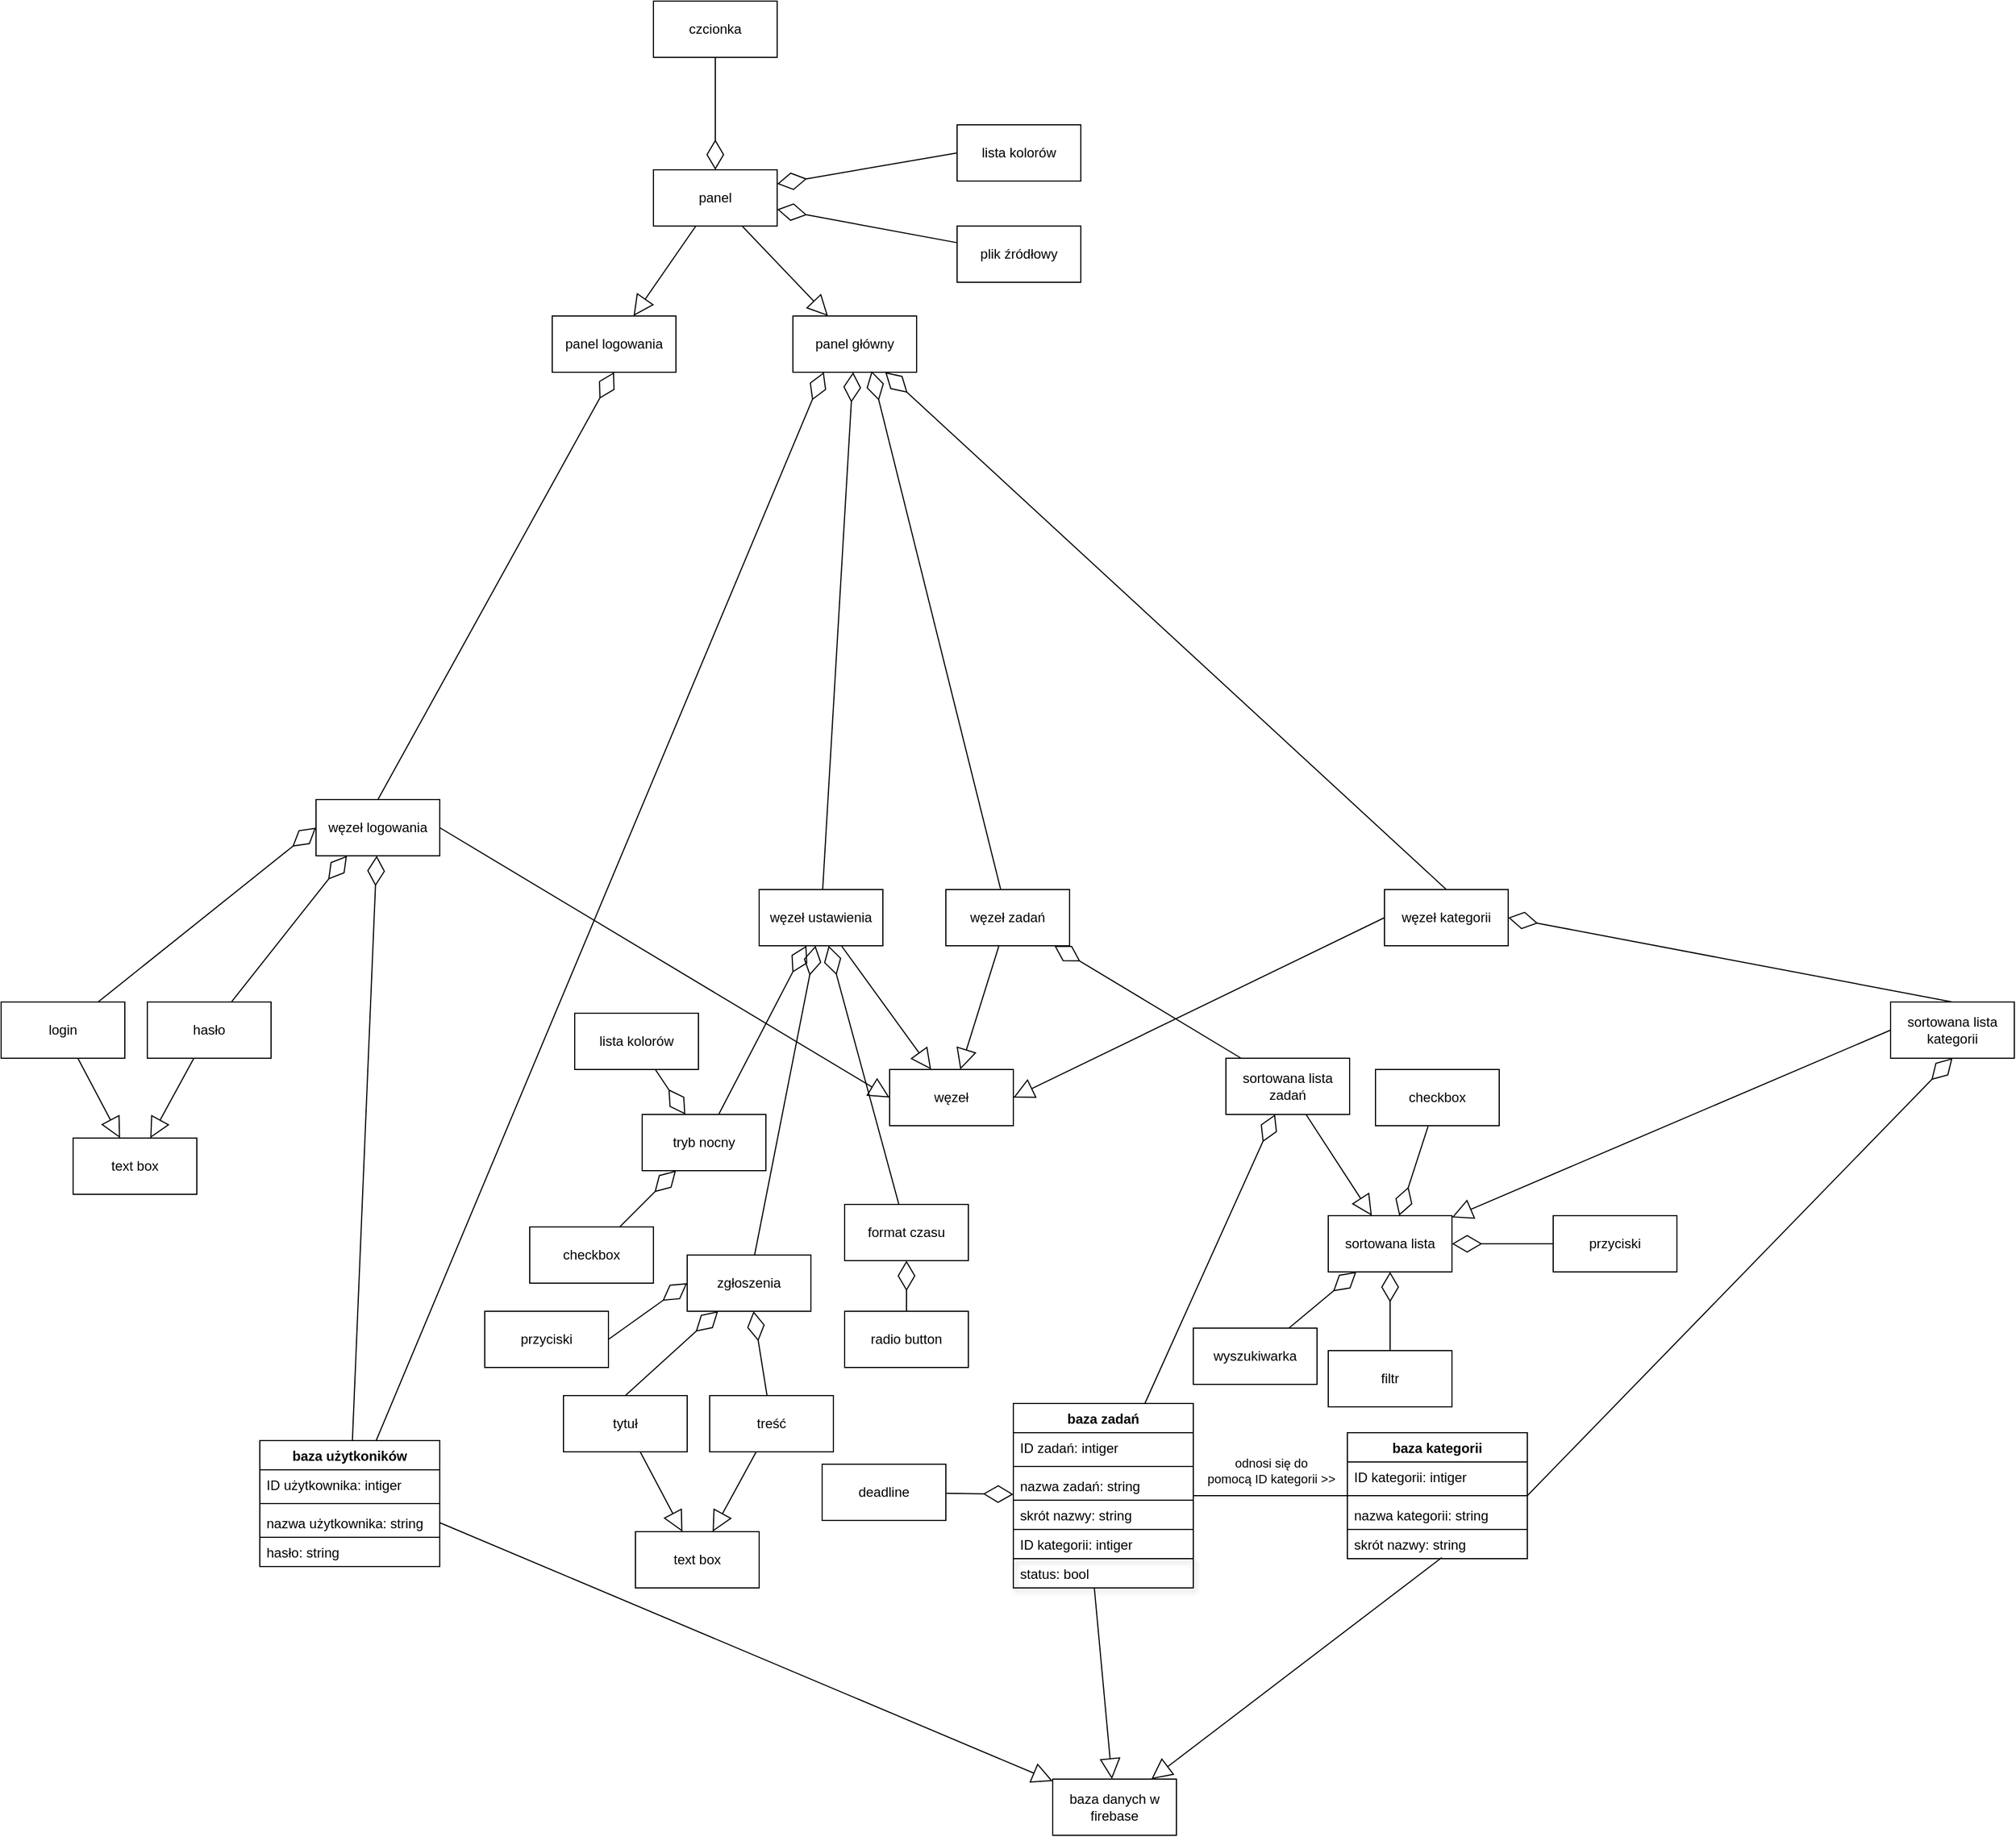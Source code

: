 <mxfile version="24.1.0" type="github">
  <diagram name="Strona-1" id="91CV94bHE18N9bor837x">
    <mxGraphModel dx="2501" dy="1915" grid="1" gridSize="10" guides="1" tooltips="1" connect="1" arrows="1" fold="1" page="1" pageScale="1" pageWidth="827" pageHeight="1169" math="0" shadow="0">
      <root>
        <mxCell id="0" />
        <mxCell id="1" parent="0" />
        <mxCell id="mU1lm-ajrZcSPC9ihISV-1" value="panel logowania" style="html=1;whiteSpace=wrap;" vertex="1" parent="1">
          <mxGeometry x="-240" y="-300" width="110" height="50" as="geometry" />
        </mxCell>
        <mxCell id="mU1lm-ajrZcSPC9ihISV-3" value="panel główny" style="html=1;whiteSpace=wrap;" vertex="1" parent="1">
          <mxGeometry x="-26" y="-300" width="110" height="50" as="geometry" />
        </mxCell>
        <mxCell id="mU1lm-ajrZcSPC9ihISV-4" value="panel" style="html=1;whiteSpace=wrap;" vertex="1" parent="1">
          <mxGeometry x="-150" y="-430" width="110" height="50" as="geometry" />
        </mxCell>
        <mxCell id="mU1lm-ajrZcSPC9ihISV-5" value="" style="endArrow=block;endSize=16;endFill=0;html=1;rounded=0;" edge="1" parent="1" source="mU1lm-ajrZcSPC9ihISV-4" target="mU1lm-ajrZcSPC9ihISV-1">
          <mxGeometry width="160" relative="1" as="geometry">
            <mxPoint x="-200" y="-160" as="sourcePoint" />
            <mxPoint x="-40" y="-160" as="targetPoint" />
          </mxGeometry>
        </mxCell>
        <mxCell id="mU1lm-ajrZcSPC9ihISV-6" value="" style="endArrow=block;endSize=16;endFill=0;html=1;rounded=0;" edge="1" parent="1" source="mU1lm-ajrZcSPC9ihISV-4" target="mU1lm-ajrZcSPC9ihISV-3">
          <mxGeometry width="160" relative="1" as="geometry">
            <mxPoint x="-14" y="-315" as="sourcePoint" />
            <mxPoint x="-70" y="-235" as="targetPoint" />
          </mxGeometry>
        </mxCell>
        <mxCell id="mU1lm-ajrZcSPC9ihISV-7" value="baza danych w firebase" style="html=1;whiteSpace=wrap;" vertex="1" parent="1">
          <mxGeometry x="205" y="1001" width="110" height="50" as="geometry" />
        </mxCell>
        <mxCell id="mU1lm-ajrZcSPC9ihISV-9" value="deadline" style="html=1;whiteSpace=wrap;" vertex="1" parent="1">
          <mxGeometry y="721" width="110" height="50" as="geometry" />
        </mxCell>
        <mxCell id="mU1lm-ajrZcSPC9ihISV-12" value="baza kategorii" style="swimlane;fontStyle=1;align=center;verticalAlign=top;childLayout=stackLayout;horizontal=1;startSize=26;horizontalStack=0;resizeParent=1;resizeParentMax=0;resizeLast=0;collapsible=1;marginBottom=0;whiteSpace=wrap;html=1;" vertex="1" parent="1">
          <mxGeometry x="467" y="693" width="160" height="112" as="geometry" />
        </mxCell>
        <mxCell id="mU1lm-ajrZcSPC9ihISV-13" value="ID kategorii: intiger" style="text;strokeColor=none;fillColor=none;align=left;verticalAlign=top;spacingLeft=4;spacingRight=4;overflow=hidden;rotatable=0;points=[[0,0.5],[1,0.5]];portConstraint=eastwest;whiteSpace=wrap;html=1;" vertex="1" parent="mU1lm-ajrZcSPC9ihISV-12">
          <mxGeometry y="26" width="160" height="26" as="geometry" />
        </mxCell>
        <mxCell id="mU1lm-ajrZcSPC9ihISV-14" value="" style="line;strokeWidth=1;fillColor=none;align=left;verticalAlign=middle;spacingTop=-1;spacingLeft=3;spacingRight=3;rotatable=0;labelPosition=right;points=[];portConstraint=eastwest;strokeColor=inherit;" vertex="1" parent="mU1lm-ajrZcSPC9ihISV-12">
          <mxGeometry y="52" width="160" height="8" as="geometry" />
        </mxCell>
        <mxCell id="mU1lm-ajrZcSPC9ihISV-15" value="&lt;div&gt;nazwa kategorii: string&lt;/div&gt;" style="text;strokeColor=none;fillColor=none;align=left;verticalAlign=top;spacingLeft=4;spacingRight=4;overflow=hidden;rotatable=0;points=[[0,0.5],[1,0.5]];portConstraint=eastwest;whiteSpace=wrap;html=1;" vertex="1" parent="mU1lm-ajrZcSPC9ihISV-12">
          <mxGeometry y="60" width="160" height="26" as="geometry" />
        </mxCell>
        <mxCell id="mU1lm-ajrZcSPC9ihISV-17" value="&lt;div&gt;skrót nazwy: string&lt;/div&gt;" style="text;strokeColor=#000000;fillColor=none;align=left;verticalAlign=top;spacingLeft=4;spacingRight=4;overflow=hidden;rotatable=0;points=[[0,0.5],[1,0.5]];portConstraint=eastwest;whiteSpace=wrap;html=1;" vertex="1" parent="mU1lm-ajrZcSPC9ihISV-12">
          <mxGeometry y="86" width="160" height="26" as="geometry" />
        </mxCell>
        <mxCell id="mU1lm-ajrZcSPC9ihISV-19" value="baza zadań" style="swimlane;fontStyle=1;align=center;verticalAlign=top;childLayout=stackLayout;horizontal=1;startSize=26;horizontalStack=0;resizeParent=1;resizeParentMax=0;resizeLast=0;collapsible=1;marginBottom=0;whiteSpace=wrap;html=1;" vertex="1" parent="1">
          <mxGeometry x="170" y="667" width="160" height="164" as="geometry" />
        </mxCell>
        <mxCell id="mU1lm-ajrZcSPC9ihISV-20" value="ID zadań: intiger" style="text;strokeColor=none;fillColor=none;align=left;verticalAlign=top;spacingLeft=4;spacingRight=4;overflow=hidden;rotatable=0;points=[[0,0.5],[1,0.5]];portConstraint=eastwest;whiteSpace=wrap;html=1;" vertex="1" parent="mU1lm-ajrZcSPC9ihISV-19">
          <mxGeometry y="26" width="160" height="26" as="geometry" />
        </mxCell>
        <mxCell id="mU1lm-ajrZcSPC9ihISV-21" value="" style="line;strokeWidth=1;fillColor=none;align=left;verticalAlign=middle;spacingTop=-1;spacingLeft=3;spacingRight=3;rotatable=0;labelPosition=right;points=[];portConstraint=eastwest;strokeColor=inherit;" vertex="1" parent="mU1lm-ajrZcSPC9ihISV-19">
          <mxGeometry y="52" width="160" height="8" as="geometry" />
        </mxCell>
        <mxCell id="mU1lm-ajrZcSPC9ihISV-22" value="&lt;div&gt;nazwa zadań: string&lt;/div&gt;" style="text;strokeColor=none;fillColor=none;align=left;verticalAlign=top;spacingLeft=4;spacingRight=4;overflow=hidden;rotatable=0;points=[[0,0.5],[1,0.5]];portConstraint=eastwest;whiteSpace=wrap;html=1;" vertex="1" parent="mU1lm-ajrZcSPC9ihISV-19">
          <mxGeometry y="60" width="160" height="26" as="geometry" />
        </mxCell>
        <mxCell id="mU1lm-ajrZcSPC9ihISV-23" value="&lt;div&gt;skrót nazwy: string&lt;/div&gt;" style="text;strokeColor=#000000;fillColor=none;align=left;verticalAlign=top;spacingLeft=4;spacingRight=4;overflow=hidden;rotatable=0;points=[[0,0.5],[1,0.5]];portConstraint=eastwest;whiteSpace=wrap;html=1;" vertex="1" parent="mU1lm-ajrZcSPC9ihISV-19">
          <mxGeometry y="86" width="160" height="26" as="geometry" />
        </mxCell>
        <mxCell id="mU1lm-ajrZcSPC9ihISV-98" value="ID kategorii: intiger" style="text;strokeColor=#000000;fillColor=none;align=left;verticalAlign=top;spacingLeft=4;spacingRight=4;overflow=hidden;rotatable=0;points=[[0,0.5],[1,0.5]];portConstraint=eastwest;whiteSpace=wrap;html=1;" vertex="1" parent="mU1lm-ajrZcSPC9ihISV-19">
          <mxGeometry y="112" width="160" height="26" as="geometry" />
        </mxCell>
        <mxCell id="mU1lm-ajrZcSPC9ihISV-24" value="status: bool" style="text;strokeColor=#000000;fillColor=none;align=left;verticalAlign=top;spacingLeft=4;spacingRight=4;overflow=hidden;rotatable=0;points=[[0,0.5],[1,0.5]];portConstraint=eastwest;whiteSpace=wrap;html=1;shadow=1;" vertex="1" parent="mU1lm-ajrZcSPC9ihISV-19">
          <mxGeometry y="138" width="160" height="26" as="geometry" />
        </mxCell>
        <mxCell id="mU1lm-ajrZcSPC9ihISV-25" value="baza użytkoników" style="swimlane;fontStyle=1;align=center;verticalAlign=top;childLayout=stackLayout;horizontal=1;startSize=26;horizontalStack=0;resizeParent=1;resizeParentMax=0;resizeLast=0;collapsible=1;marginBottom=0;whiteSpace=wrap;html=1;" vertex="1" parent="1">
          <mxGeometry x="-500" y="700" width="160" height="112" as="geometry" />
        </mxCell>
        <mxCell id="mU1lm-ajrZcSPC9ihISV-26" value="ID użytkownika: intiger" style="text;strokeColor=none;fillColor=none;align=left;verticalAlign=top;spacingLeft=4;spacingRight=4;overflow=hidden;rotatable=0;points=[[0,0.5],[1,0.5]];portConstraint=eastwest;whiteSpace=wrap;html=1;" vertex="1" parent="mU1lm-ajrZcSPC9ihISV-25">
          <mxGeometry y="26" width="160" height="26" as="geometry" />
        </mxCell>
        <mxCell id="mU1lm-ajrZcSPC9ihISV-27" value="" style="line;strokeWidth=1;fillColor=none;align=left;verticalAlign=middle;spacingTop=-1;spacingLeft=3;spacingRight=3;rotatable=0;labelPosition=right;points=[];portConstraint=eastwest;strokeColor=inherit;" vertex="1" parent="mU1lm-ajrZcSPC9ihISV-25">
          <mxGeometry y="52" width="160" height="8" as="geometry" />
        </mxCell>
        <mxCell id="mU1lm-ajrZcSPC9ihISV-28" value="&lt;div&gt;nazwa użytkownika: string&lt;/div&gt;" style="text;strokeColor=none;fillColor=none;align=left;verticalAlign=top;spacingLeft=4;spacingRight=4;overflow=hidden;rotatable=0;points=[[0,0.5],[1,0.5]];portConstraint=eastwest;whiteSpace=wrap;html=1;" vertex="1" parent="mU1lm-ajrZcSPC9ihISV-25">
          <mxGeometry y="60" width="160" height="26" as="geometry" />
        </mxCell>
        <mxCell id="mU1lm-ajrZcSPC9ihISV-29" value="&lt;div&gt;hasło: string&lt;/div&gt;" style="text;strokeColor=#000000;fillColor=none;align=left;verticalAlign=top;spacingLeft=4;spacingRight=4;overflow=hidden;rotatable=0;points=[[0,0.5],[1,0.5]];portConstraint=eastwest;whiteSpace=wrap;html=1;" vertex="1" parent="mU1lm-ajrZcSPC9ihISV-25">
          <mxGeometry y="86" width="160" height="26" as="geometry" />
        </mxCell>
        <mxCell id="mU1lm-ajrZcSPC9ihISV-31" value="" style="endArrow=block;endSize=16;endFill=0;html=1;rounded=0;exitX=1;exitY=0.5;exitDx=0;exitDy=0;" edge="1" parent="1" source="mU1lm-ajrZcSPC9ihISV-28" target="mU1lm-ajrZcSPC9ihISV-7">
          <mxGeometry width="160" relative="1" as="geometry">
            <mxPoint x="103" y="901" as="sourcePoint" />
            <mxPoint x="47" y="981" as="targetPoint" />
          </mxGeometry>
        </mxCell>
        <mxCell id="mU1lm-ajrZcSPC9ihISV-33" value="" style="endArrow=block;endSize=16;endFill=0;html=1;rounded=0;exitX=0.525;exitY=0.962;exitDx=0;exitDy=0;exitPerimeter=0;" edge="1" parent="1" source="mU1lm-ajrZcSPC9ihISV-17" target="mU1lm-ajrZcSPC9ihISV-7">
          <mxGeometry width="160" relative="1" as="geometry">
            <mxPoint x="396" y="951" as="sourcePoint" />
            <mxPoint x="340" y="1031" as="targetPoint" />
          </mxGeometry>
        </mxCell>
        <mxCell id="mU1lm-ajrZcSPC9ihISV-41" value="" style="endArrow=none;html=1;edgeStyle=orthogonalEdgeStyle;rounded=0;" edge="1" parent="1" source="mU1lm-ajrZcSPC9ihISV-19" target="mU1lm-ajrZcSPC9ihISV-12">
          <mxGeometry relative="1" as="geometry">
            <mxPoint x="350" y="614" as="sourcePoint" />
            <mxPoint x="510" y="614" as="targetPoint" />
          </mxGeometry>
        </mxCell>
        <mxCell id="mU1lm-ajrZcSPC9ihISV-45" value="odnosi się do &lt;br&gt;pomocą&amp;nbsp;ID kategorii &amp;gt;&amp;gt;" style="edgeLabel;html=1;align=center;verticalAlign=middle;resizable=0;points=[];" vertex="1" connectable="0" parent="mU1lm-ajrZcSPC9ihISV-41">
          <mxGeometry x="0.001" y="4" relative="1" as="geometry">
            <mxPoint y="-18" as="offset" />
          </mxGeometry>
        </mxCell>
        <mxCell id="mU1lm-ajrZcSPC9ihISV-46" value="" style="endArrow=block;endSize=16;endFill=0;html=1;rounded=0;exitX=0.45;exitY=1;exitDx=0;exitDy=0;exitPerimeter=0;" edge="1" parent="1" source="mU1lm-ajrZcSPC9ihISV-24" target="mU1lm-ajrZcSPC9ihISV-7">
          <mxGeometry width="160" relative="1" as="geometry">
            <mxPoint x="499" y="815" as="sourcePoint" />
            <mxPoint x="296" y="1011" as="targetPoint" />
          </mxGeometry>
        </mxCell>
        <mxCell id="mU1lm-ajrZcSPC9ihISV-47" value="" style="endArrow=diamondThin;endFill=0;endSize=24;html=1;rounded=0;" edge="1" parent="1" source="mU1lm-ajrZcSPC9ihISV-9" target="mU1lm-ajrZcSPC9ihISV-19">
          <mxGeometry width="160" relative="1" as="geometry">
            <mxPoint x="230" y="581" as="sourcePoint" />
            <mxPoint x="390" y="581" as="targetPoint" />
          </mxGeometry>
        </mxCell>
        <mxCell id="mU1lm-ajrZcSPC9ihISV-48" value="" style="endArrow=diamondThin;endFill=0;endSize=24;html=1;rounded=0;" edge="1" parent="1" source="mU1lm-ajrZcSPC9ihISV-25" target="mU1lm-ajrZcSPC9ihISV-137">
          <mxGeometry width="160" relative="1" as="geometry">
            <mxPoint x="60" y="519" as="sourcePoint" />
            <mxPoint x="120" y="510" as="targetPoint" />
          </mxGeometry>
        </mxCell>
        <mxCell id="mU1lm-ajrZcSPC9ihISV-49" value="lista kolorów" style="html=1;whiteSpace=wrap;" vertex="1" parent="1">
          <mxGeometry x="120" y="-470" width="110" height="50" as="geometry" />
        </mxCell>
        <mxCell id="mU1lm-ajrZcSPC9ihISV-51" value="" style="endArrow=diamondThin;endFill=0;endSize=24;html=1;rounded=0;exitX=0;exitY=0.5;exitDx=0;exitDy=0;entryX=1;entryY=0.25;entryDx=0;entryDy=0;" edge="1" parent="1" source="mU1lm-ajrZcSPC9ihISV-49" target="mU1lm-ajrZcSPC9ihISV-4">
          <mxGeometry width="160" relative="1" as="geometry">
            <mxPoint x="152" y="-380" as="sourcePoint" />
            <mxPoint x="212" y="-389" as="targetPoint" />
          </mxGeometry>
        </mxCell>
        <mxCell id="mU1lm-ajrZcSPC9ihISV-52" value="" style="endArrow=diamondThin;endFill=0;endSize=24;html=1;rounded=0;entryX=0.25;entryY=1;entryDx=0;entryDy=0;" edge="1" parent="1" source="mU1lm-ajrZcSPC9ihISV-25" target="mU1lm-ajrZcSPC9ihISV-3">
          <mxGeometry width="160" relative="1" as="geometry">
            <mxPoint x="70" y="741" as="sourcePoint" />
            <mxPoint x="284" y="300" as="targetPoint" />
          </mxGeometry>
        </mxCell>
        <mxCell id="mU1lm-ajrZcSPC9ihISV-53" value="" style="endArrow=diamondThin;endFill=0;endSize=24;html=1;rounded=0;" edge="1" parent="1" source="mU1lm-ajrZcSPC9ihISV-19" target="mU1lm-ajrZcSPC9ihISV-60">
          <mxGeometry width="160" relative="1" as="geometry">
            <mxPoint x="-40" y="731" as="sourcePoint" />
            <mxPoint x="355" y="290" as="targetPoint" />
          </mxGeometry>
        </mxCell>
        <mxCell id="mU1lm-ajrZcSPC9ihISV-54" value="" style="endArrow=diamondThin;endFill=0;endSize=24;html=1;rounded=0;entryX=0.5;entryY=1;entryDx=0;entryDy=0;exitX=1;exitY=0.5;exitDx=0;exitDy=0;" edge="1" parent="1" source="mU1lm-ajrZcSPC9ihISV-12" target="mU1lm-ajrZcSPC9ihISV-61">
          <mxGeometry width="160" relative="1" as="geometry">
            <mxPoint x="-30" y="741" as="sourcePoint" />
            <mxPoint x="365" y="300" as="targetPoint" />
          </mxGeometry>
        </mxCell>
        <mxCell id="mU1lm-ajrZcSPC9ihISV-55" value="plik źródłowy" style="html=1;whiteSpace=wrap;" vertex="1" parent="1">
          <mxGeometry x="120" y="-380" width="110" height="50" as="geometry" />
        </mxCell>
        <mxCell id="mU1lm-ajrZcSPC9ihISV-56" value="" style="endArrow=diamondThin;endFill=0;endSize=24;html=1;rounded=0;" edge="1" parent="1" source="mU1lm-ajrZcSPC9ihISV-55" target="mU1lm-ajrZcSPC9ihISV-4">
          <mxGeometry width="160" relative="1" as="geometry">
            <mxPoint x="372.5" y="150" as="sourcePoint" />
            <mxPoint x="221.5" y="-263" as="targetPoint" />
          </mxGeometry>
        </mxCell>
        <mxCell id="mU1lm-ajrZcSPC9ihISV-57" value="sortowana lista" style="html=1;whiteSpace=wrap;" vertex="1" parent="1">
          <mxGeometry x="450" y="500" width="110" height="50" as="geometry" />
        </mxCell>
        <mxCell id="mU1lm-ajrZcSPC9ihISV-60" value="sortowana lista zadań" style="html=1;whiteSpace=wrap;" vertex="1" parent="1">
          <mxGeometry x="359" y="360" width="110" height="50" as="geometry" />
        </mxCell>
        <mxCell id="mU1lm-ajrZcSPC9ihISV-61" value="sortowana lista kategorii" style="html=1;whiteSpace=wrap;" vertex="1" parent="1">
          <mxGeometry x="950" y="310" width="110" height="50" as="geometry" />
        </mxCell>
        <mxCell id="mU1lm-ajrZcSPC9ihISV-62" value="filtr" style="html=1;whiteSpace=wrap;" vertex="1" parent="1">
          <mxGeometry x="450" y="620" width="110" height="50" as="geometry" />
        </mxCell>
        <mxCell id="mU1lm-ajrZcSPC9ihISV-63" value="" style="endArrow=diamondThin;endFill=0;endSize=24;html=1;rounded=0;" edge="1" parent="1" source="mU1lm-ajrZcSPC9ihISV-62" target="mU1lm-ajrZcSPC9ihISV-57">
          <mxGeometry width="160" relative="1" as="geometry">
            <mxPoint x="617" y="703" as="sourcePoint" />
            <mxPoint x="640" y="500" as="targetPoint" />
          </mxGeometry>
        </mxCell>
        <mxCell id="mU1lm-ajrZcSPC9ihISV-65" value="" style="endArrow=block;endSize=16;endFill=0;html=1;rounded=0;exitX=0;exitY=0.5;exitDx=0;exitDy=0;" edge="1" parent="1" source="mU1lm-ajrZcSPC9ihISV-61" target="mU1lm-ajrZcSPC9ihISV-57">
          <mxGeometry width="160" relative="1" as="geometry">
            <mxPoint x="950" y="356" as="sourcePoint" />
            <mxPoint x="650" y="606" as="targetPoint" />
          </mxGeometry>
        </mxCell>
        <mxCell id="mU1lm-ajrZcSPC9ihISV-66" value="" style="endArrow=block;endSize=16;endFill=0;html=1;rounded=0;" edge="1" parent="1" source="mU1lm-ajrZcSPC9ihISV-60" target="mU1lm-ajrZcSPC9ihISV-57">
          <mxGeometry width="160" relative="1" as="geometry">
            <mxPoint x="597" y="330" as="sourcePoint" />
            <mxPoint x="497" y="400" as="targetPoint" />
          </mxGeometry>
        </mxCell>
        <mxCell id="mU1lm-ajrZcSPC9ihISV-74" value="węzeł" style="html=1;whiteSpace=wrap;" vertex="1" parent="1">
          <mxGeometry x="60" y="370" width="110" height="50" as="geometry" />
        </mxCell>
        <mxCell id="mU1lm-ajrZcSPC9ihISV-75" value="węzeł ustawienia" style="html=1;whiteSpace=wrap;" vertex="1" parent="1">
          <mxGeometry x="-56" y="210" width="110" height="50" as="geometry" />
        </mxCell>
        <mxCell id="mU1lm-ajrZcSPC9ihISV-76" value="węzeł zadań" style="html=1;whiteSpace=wrap;" vertex="1" parent="1">
          <mxGeometry x="110" y="210" width="110" height="50" as="geometry" />
        </mxCell>
        <mxCell id="mU1lm-ajrZcSPC9ihISV-77" value="węzeł kategorii" style="html=1;whiteSpace=wrap;" vertex="1" parent="1">
          <mxGeometry x="500" y="210" width="110" height="50" as="geometry" />
        </mxCell>
        <mxCell id="mU1lm-ajrZcSPC9ihISV-79" value="" style="endArrow=block;endSize=16;endFill=0;html=1;rounded=0;" edge="1" parent="1" source="mU1lm-ajrZcSPC9ihISV-75" target="mU1lm-ajrZcSPC9ihISV-74">
          <mxGeometry width="160" relative="1" as="geometry">
            <mxPoint x="170" y="340" as="sourcePoint" />
            <mxPoint x="229" y="430" as="targetPoint" />
          </mxGeometry>
        </mxCell>
        <mxCell id="mU1lm-ajrZcSPC9ihISV-80" value="" style="endArrow=block;endSize=16;endFill=0;html=1;rounded=0;" edge="1" parent="1" source="mU1lm-ajrZcSPC9ihISV-76" target="mU1lm-ajrZcSPC9ihISV-74">
          <mxGeometry width="160" relative="1" as="geometry">
            <mxPoint x="170" y="300" as="sourcePoint" />
            <mxPoint x="250" y="410" as="targetPoint" />
          </mxGeometry>
        </mxCell>
        <mxCell id="mU1lm-ajrZcSPC9ihISV-81" value="" style="endArrow=block;endSize=16;endFill=0;html=1;rounded=0;entryX=1;entryY=0.5;entryDx=0;entryDy=0;exitX=0;exitY=0.5;exitDx=0;exitDy=0;" edge="1" parent="1" source="mU1lm-ajrZcSPC9ihISV-77" target="mU1lm-ajrZcSPC9ihISV-74">
          <mxGeometry width="160" relative="1" as="geometry">
            <mxPoint x="226" y="300" as="sourcePoint" />
            <mxPoint x="220" y="420" as="targetPoint" />
          </mxGeometry>
        </mxCell>
        <mxCell id="mU1lm-ajrZcSPC9ihISV-82" value="" style="endArrow=diamondThin;endFill=0;endSize=24;html=1;rounded=0;" edge="1" parent="1" source="mU1lm-ajrZcSPC9ihISV-60" target="mU1lm-ajrZcSPC9ihISV-76">
          <mxGeometry width="160" relative="1" as="geometry">
            <mxPoint x="299" y="690" as="sourcePoint" />
            <mxPoint x="413" y="420" as="targetPoint" />
          </mxGeometry>
        </mxCell>
        <mxCell id="mU1lm-ajrZcSPC9ihISV-83" value="" style="endArrow=diamondThin;endFill=0;endSize=24;html=1;rounded=0;entryX=1;entryY=0.5;entryDx=0;entryDy=0;exitX=0.5;exitY=0;exitDx=0;exitDy=0;" edge="1" parent="1" source="mU1lm-ajrZcSPC9ihISV-61" target="mU1lm-ajrZcSPC9ihISV-77">
          <mxGeometry width="160" relative="1" as="geometry">
            <mxPoint x="816" y="350" as="sourcePoint" />
            <mxPoint x="650" y="250" as="targetPoint" />
          </mxGeometry>
        </mxCell>
        <mxCell id="mU1lm-ajrZcSPC9ihISV-84" value="" style="endArrow=diamondThin;endFill=0;endSize=24;html=1;rounded=0;" edge="1" parent="1" source="mU1lm-ajrZcSPC9ihISV-75" target="mU1lm-ajrZcSPC9ihISV-3">
          <mxGeometry width="160" relative="1" as="geometry">
            <mxPoint x="396" y="110" as="sourcePoint" />
            <mxPoint x="230" y="10" as="targetPoint" />
          </mxGeometry>
        </mxCell>
        <mxCell id="mU1lm-ajrZcSPC9ihISV-85" value="" style="endArrow=diamondThin;endFill=0;endSize=24;html=1;rounded=0;entryX=0.636;entryY=0.98;entryDx=0;entryDy=0;entryPerimeter=0;" edge="1" parent="1" source="mU1lm-ajrZcSPC9ihISV-76" target="mU1lm-ajrZcSPC9ihISV-3">
          <mxGeometry width="160" relative="1" as="geometry">
            <mxPoint x="100" y="220" as="sourcePoint" />
            <mxPoint x="100" y="-10" as="targetPoint" />
          </mxGeometry>
        </mxCell>
        <mxCell id="mU1lm-ajrZcSPC9ihISV-86" value="" style="endArrow=diamondThin;endFill=0;endSize=24;html=1;rounded=0;exitX=0.5;exitY=0;exitDx=0;exitDy=0;" edge="1" parent="1" source="mU1lm-ajrZcSPC9ihISV-77" target="mU1lm-ajrZcSPC9ihISV-3">
          <mxGeometry width="160" relative="1" as="geometry">
            <mxPoint x="386" y="240" as="sourcePoint" />
            <mxPoint x="250" y="10" as="targetPoint" />
          </mxGeometry>
        </mxCell>
        <mxCell id="mU1lm-ajrZcSPC9ihISV-87" value="czcionka" style="html=1;whiteSpace=wrap;" vertex="1" parent="1">
          <mxGeometry x="-150" y="-580" width="110" height="50" as="geometry" />
        </mxCell>
        <mxCell id="mU1lm-ajrZcSPC9ihISV-93" value="" style="endArrow=diamondThin;endFill=0;endSize=24;html=1;rounded=0;" edge="1" parent="1" source="mU1lm-ajrZcSPC9ihISV-87" target="mU1lm-ajrZcSPC9ihISV-4">
          <mxGeometry width="160" relative="1" as="geometry">
            <mxPoint x="-252" y="-550" as="sourcePoint" />
            <mxPoint x="-420" y="-460" as="targetPoint" />
          </mxGeometry>
        </mxCell>
        <mxCell id="mU1lm-ajrZcSPC9ihISV-94" value="tryb nocny" style="html=1;whiteSpace=wrap;" vertex="1" parent="1">
          <mxGeometry x="-160" y="410" width="110" height="50" as="geometry" />
        </mxCell>
        <mxCell id="mU1lm-ajrZcSPC9ihISV-95" value="format czasu" style="html=1;whiteSpace=wrap;" vertex="1" parent="1">
          <mxGeometry x="20" y="490" width="110" height="50" as="geometry" />
        </mxCell>
        <mxCell id="mU1lm-ajrZcSPC9ihISV-96" value="" style="endArrow=diamondThin;endFill=0;endSize=24;html=1;rounded=0;" edge="1" parent="1" source="mU1lm-ajrZcSPC9ihISV-94" target="mU1lm-ajrZcSPC9ihISV-75">
          <mxGeometry width="160" relative="1" as="geometry">
            <mxPoint x="-385" y="370" as="sourcePoint" />
            <mxPoint x="-550" y="270" as="targetPoint" />
          </mxGeometry>
        </mxCell>
        <mxCell id="mU1lm-ajrZcSPC9ihISV-97" value="" style="endArrow=diamondThin;endFill=0;endSize=24;html=1;rounded=0;" edge="1" parent="1" source="mU1lm-ajrZcSPC9ihISV-95" target="mU1lm-ajrZcSPC9ihISV-75">
          <mxGeometry width="160" relative="1" as="geometry">
            <mxPoint x="-80" y="560" as="sourcePoint" />
            <mxPoint x="10" y="340" as="targetPoint" />
          </mxGeometry>
        </mxCell>
        <mxCell id="mU1lm-ajrZcSPC9ihISV-113" value="zgłoszenia" style="html=1;whiteSpace=wrap;" vertex="1" parent="1">
          <mxGeometry x="-120" y="535" width="110" height="50" as="geometry" />
        </mxCell>
        <mxCell id="mU1lm-ajrZcSPC9ihISV-114" value="" style="endArrow=diamondThin;endFill=0;endSize=24;html=1;rounded=0;" edge="1" parent="1" source="mU1lm-ajrZcSPC9ihISV-113" target="mU1lm-ajrZcSPC9ihISV-75">
          <mxGeometry width="160" relative="1" as="geometry">
            <mxPoint x="54" y="640" as="sourcePoint" />
            <mxPoint x="-8" y="410" as="targetPoint" />
          </mxGeometry>
        </mxCell>
        <mxCell id="mU1lm-ajrZcSPC9ihISV-115" value="wyszukiwarka" style="html=1;whiteSpace=wrap;" vertex="1" parent="1">
          <mxGeometry x="330" y="600" width="110" height="50" as="geometry" />
        </mxCell>
        <mxCell id="mU1lm-ajrZcSPC9ihISV-116" value="" style="endArrow=diamondThin;endFill=0;endSize=24;html=1;rounded=0;" edge="1" parent="1" source="mU1lm-ajrZcSPC9ihISV-115" target="mU1lm-ajrZcSPC9ihISV-57">
          <mxGeometry width="160" relative="1" as="geometry">
            <mxPoint x="410" y="600" as="sourcePoint" />
            <mxPoint x="410" y="530" as="targetPoint" />
          </mxGeometry>
        </mxCell>
        <mxCell id="mU1lm-ajrZcSPC9ihISV-117" value="tytuł" style="html=1;whiteSpace=wrap;" vertex="1" parent="1">
          <mxGeometry x="-230" y="660" width="110" height="50" as="geometry" />
        </mxCell>
        <mxCell id="mU1lm-ajrZcSPC9ihISV-118" value="treść" style="html=1;whiteSpace=wrap;" vertex="1" parent="1">
          <mxGeometry x="-100" y="660" width="110" height="50" as="geometry" />
        </mxCell>
        <mxCell id="mU1lm-ajrZcSPC9ihISV-119" value="" style="endArrow=diamondThin;endFill=0;endSize=24;html=1;rounded=0;exitX=0.5;exitY=0;exitDx=0;exitDy=0;" edge="1" parent="1" source="mU1lm-ajrZcSPC9ihISV-117" target="mU1lm-ajrZcSPC9ihISV-113">
          <mxGeometry width="160" relative="1" as="geometry">
            <mxPoint x="-20" y="883.5" as="sourcePoint" />
            <mxPoint x="34" y="608.5" as="targetPoint" />
          </mxGeometry>
        </mxCell>
        <mxCell id="mU1lm-ajrZcSPC9ihISV-120" value="" style="endArrow=diamondThin;endFill=0;endSize=24;html=1;rounded=0;" edge="1" parent="1" source="mU1lm-ajrZcSPC9ihISV-118" target="mU1lm-ajrZcSPC9ihISV-113">
          <mxGeometry width="160" relative="1" as="geometry">
            <mxPoint x="32" y="660" as="sourcePoint" />
            <mxPoint x="98" y="585" as="targetPoint" />
          </mxGeometry>
        </mxCell>
        <mxCell id="mU1lm-ajrZcSPC9ihISV-121" value="text box" style="html=1;whiteSpace=wrap;" vertex="1" parent="1">
          <mxGeometry x="-166" y="781" width="110" height="50" as="geometry" />
        </mxCell>
        <mxCell id="mU1lm-ajrZcSPC9ihISV-122" value="" style="endArrow=block;endSize=16;endFill=0;html=1;rounded=0;" edge="1" parent="1" source="mU1lm-ajrZcSPC9ihISV-118" target="mU1lm-ajrZcSPC9ihISV-121">
          <mxGeometry width="160" relative="1" as="geometry">
            <mxPoint x="84" y="721" as="sourcePoint" />
            <mxPoint x="90" y="891" as="targetPoint" />
          </mxGeometry>
        </mxCell>
        <mxCell id="mU1lm-ajrZcSPC9ihISV-123" value="" style="endArrow=block;endSize=16;endFill=0;html=1;rounded=0;" edge="1" parent="1" source="mU1lm-ajrZcSPC9ihISV-117" target="mU1lm-ajrZcSPC9ihISV-121">
          <mxGeometry width="160" relative="1" as="geometry">
            <mxPoint x="-182" y="721" as="sourcePoint" />
            <mxPoint x="-220" y="792" as="targetPoint" />
          </mxGeometry>
        </mxCell>
        <mxCell id="mU1lm-ajrZcSPC9ihISV-125" value="radio button" style="html=1;whiteSpace=wrap;" vertex="1" parent="1">
          <mxGeometry x="20" y="585" width="110" height="50" as="geometry" />
        </mxCell>
        <mxCell id="mU1lm-ajrZcSPC9ihISV-126" value="" style="endArrow=diamondThin;endFill=0;endSize=24;html=1;rounded=0;" edge="1" parent="1" source="mU1lm-ajrZcSPC9ihISV-125" target="mU1lm-ajrZcSPC9ihISV-95">
          <mxGeometry width="160" relative="1" as="geometry">
            <mxPoint x="192" y="635" as="sourcePoint" />
            <mxPoint x="180" y="560" as="targetPoint" />
          </mxGeometry>
        </mxCell>
        <mxCell id="mU1lm-ajrZcSPC9ihISV-127" value="checkbox" style="html=1;whiteSpace=wrap;" vertex="1" parent="1">
          <mxGeometry x="-260" y="510" width="110" height="50" as="geometry" />
        </mxCell>
        <mxCell id="mU1lm-ajrZcSPC9ihISV-128" value="" style="endArrow=diamondThin;endFill=0;endSize=24;html=1;rounded=0;" edge="1" parent="1" source="mU1lm-ajrZcSPC9ihISV-127" target="mU1lm-ajrZcSPC9ihISV-94">
          <mxGeometry width="160" relative="1" as="geometry">
            <mxPoint x="-160" y="552.5" as="sourcePoint" />
            <mxPoint x="-94" y="477.5" as="targetPoint" />
          </mxGeometry>
        </mxCell>
        <mxCell id="mU1lm-ajrZcSPC9ihISV-129" value="przyciski" style="html=1;whiteSpace=wrap;" vertex="1" parent="1">
          <mxGeometry x="-300" y="585" width="110" height="50" as="geometry" />
        </mxCell>
        <mxCell id="mU1lm-ajrZcSPC9ihISV-130" value="" style="endArrow=diamondThin;endFill=0;endSize=24;html=1;rounded=0;entryX=0;entryY=0.5;entryDx=0;entryDy=0;exitX=1;exitY=0.5;exitDx=0;exitDy=0;" edge="1" parent="1" source="mU1lm-ajrZcSPC9ihISV-129" target="mU1lm-ajrZcSPC9ihISV-113">
          <mxGeometry width="160" relative="1" as="geometry">
            <mxPoint x="-143" y="670" as="sourcePoint" />
            <mxPoint x="-77" y="595" as="targetPoint" />
          </mxGeometry>
        </mxCell>
        <mxCell id="mU1lm-ajrZcSPC9ihISV-131" value="przyciski" style="html=1;whiteSpace=wrap;" vertex="1" parent="1">
          <mxGeometry x="650" y="500" width="110" height="50" as="geometry" />
        </mxCell>
        <mxCell id="mU1lm-ajrZcSPC9ihISV-132" value="checkbox" style="html=1;whiteSpace=wrap;" vertex="1" parent="1">
          <mxGeometry x="492" y="370" width="110" height="50" as="geometry" />
        </mxCell>
        <mxCell id="mU1lm-ajrZcSPC9ihISV-133" value="" style="endArrow=diamondThin;endFill=0;endSize=24;html=1;rounded=0;" edge="1" parent="1" source="mU1lm-ajrZcSPC9ihISV-131" target="mU1lm-ajrZcSPC9ihISV-57">
          <mxGeometry width="160" relative="1" as="geometry">
            <mxPoint x="627" y="617" as="sourcePoint" />
            <mxPoint x="580" y="570" as="targetPoint" />
          </mxGeometry>
        </mxCell>
        <mxCell id="mU1lm-ajrZcSPC9ihISV-134" value="" style="endArrow=diamondThin;endFill=0;endSize=24;html=1;rounded=0;" edge="1" parent="1" source="mU1lm-ajrZcSPC9ihISV-132" target="mU1lm-ajrZcSPC9ihISV-57">
          <mxGeometry width="160" relative="1" as="geometry">
            <mxPoint x="730" y="384.5" as="sourcePoint" />
            <mxPoint x="640" y="384.5" as="targetPoint" />
          </mxGeometry>
        </mxCell>
        <mxCell id="mU1lm-ajrZcSPC9ihISV-135" value="lista kolorów" style="html=1;whiteSpace=wrap;" vertex="1" parent="1">
          <mxGeometry x="-220" y="320" width="110" height="50" as="geometry" />
        </mxCell>
        <mxCell id="mU1lm-ajrZcSPC9ihISV-136" value="" style="endArrow=diamondThin;endFill=0;endSize=24;html=1;rounded=0;" edge="1" parent="1" source="mU1lm-ajrZcSPC9ihISV-135" target="mU1lm-ajrZcSPC9ihISV-94">
          <mxGeometry width="160" relative="1" as="geometry">
            <mxPoint x="-170" y="520" as="sourcePoint" />
            <mxPoint x="-120" y="470" as="targetPoint" />
          </mxGeometry>
        </mxCell>
        <mxCell id="mU1lm-ajrZcSPC9ihISV-137" value="węzeł logowania" style="html=1;whiteSpace=wrap;" vertex="1" parent="1">
          <mxGeometry x="-450" y="130" width="110" height="50" as="geometry" />
        </mxCell>
        <mxCell id="mU1lm-ajrZcSPC9ihISV-138" value="" style="endArrow=block;endSize=16;endFill=0;html=1;rounded=0;exitX=1;exitY=0.5;exitDx=0;exitDy=0;entryX=0;entryY=0.5;entryDx=0;entryDy=0;" edge="1" parent="1" source="mU1lm-ajrZcSPC9ihISV-137" target="mU1lm-ajrZcSPC9ihISV-74">
          <mxGeometry width="160" relative="1" as="geometry">
            <mxPoint x="-310" y="170" as="sourcePoint" />
            <mxPoint x="-230" y="280" as="targetPoint" />
          </mxGeometry>
        </mxCell>
        <mxCell id="mU1lm-ajrZcSPC9ihISV-139" value="login" style="html=1;whiteSpace=wrap;" vertex="1" parent="1">
          <mxGeometry x="-730" y="310" width="110" height="50" as="geometry" />
        </mxCell>
        <mxCell id="mU1lm-ajrZcSPC9ihISV-140" value="hasło" style="html=1;whiteSpace=wrap;" vertex="1" parent="1">
          <mxGeometry x="-600" y="310" width="110" height="50" as="geometry" />
        </mxCell>
        <mxCell id="mU1lm-ajrZcSPC9ihISV-141" value="text box" style="html=1;whiteSpace=wrap;" vertex="1" parent="1">
          <mxGeometry x="-666" y="431" width="110" height="50" as="geometry" />
        </mxCell>
        <mxCell id="mU1lm-ajrZcSPC9ihISV-142" value="" style="endArrow=block;endSize=16;endFill=0;html=1;rounded=0;" edge="1" parent="1" source="mU1lm-ajrZcSPC9ihISV-140" target="mU1lm-ajrZcSPC9ihISV-141">
          <mxGeometry width="160" relative="1" as="geometry">
            <mxPoint x="-416" y="371" as="sourcePoint" />
            <mxPoint x="-410" y="541" as="targetPoint" />
          </mxGeometry>
        </mxCell>
        <mxCell id="mU1lm-ajrZcSPC9ihISV-143" value="" style="endArrow=block;endSize=16;endFill=0;html=1;rounded=0;" edge="1" parent="1" source="mU1lm-ajrZcSPC9ihISV-139" target="mU1lm-ajrZcSPC9ihISV-141">
          <mxGeometry width="160" relative="1" as="geometry">
            <mxPoint x="-682" y="371" as="sourcePoint" />
            <mxPoint x="-720" y="442" as="targetPoint" />
          </mxGeometry>
        </mxCell>
        <mxCell id="mU1lm-ajrZcSPC9ihISV-144" value="" style="endArrow=diamondThin;endFill=0;endSize=24;html=1;rounded=0;entryX=0.25;entryY=1;entryDx=0;entryDy=0;" edge="1" parent="1" source="mU1lm-ajrZcSPC9ihISV-140" target="mU1lm-ajrZcSPC9ihISV-137">
          <mxGeometry width="160" relative="1" as="geometry">
            <mxPoint x="-409" y="710" as="sourcePoint" />
            <mxPoint x="-396" y="190" as="targetPoint" />
          </mxGeometry>
        </mxCell>
        <mxCell id="mU1lm-ajrZcSPC9ihISV-145" value="" style="endArrow=diamondThin;endFill=0;endSize=24;html=1;rounded=0;entryX=0;entryY=0.5;entryDx=0;entryDy=0;" edge="1" parent="1" source="mU1lm-ajrZcSPC9ihISV-139" target="mU1lm-ajrZcSPC9ihISV-137">
          <mxGeometry width="160" relative="1" as="geometry">
            <mxPoint x="-610" y="270" as="sourcePoint" />
            <mxPoint x="-515" y="140" as="targetPoint" />
          </mxGeometry>
        </mxCell>
        <mxCell id="mU1lm-ajrZcSPC9ihISV-146" value="" style="endArrow=diamondThin;endFill=0;endSize=24;html=1;rounded=0;entryX=0.5;entryY=1;entryDx=0;entryDy=0;exitX=0.5;exitY=0;exitDx=0;exitDy=0;" edge="1" parent="1" source="mU1lm-ajrZcSPC9ihISV-137" target="mU1lm-ajrZcSPC9ihISV-1">
          <mxGeometry width="160" relative="1" as="geometry">
            <mxPoint x="-363" y="20" as="sourcePoint" />
            <mxPoint x="-260" y="-110" as="targetPoint" />
          </mxGeometry>
        </mxCell>
      </root>
    </mxGraphModel>
  </diagram>
</mxfile>
